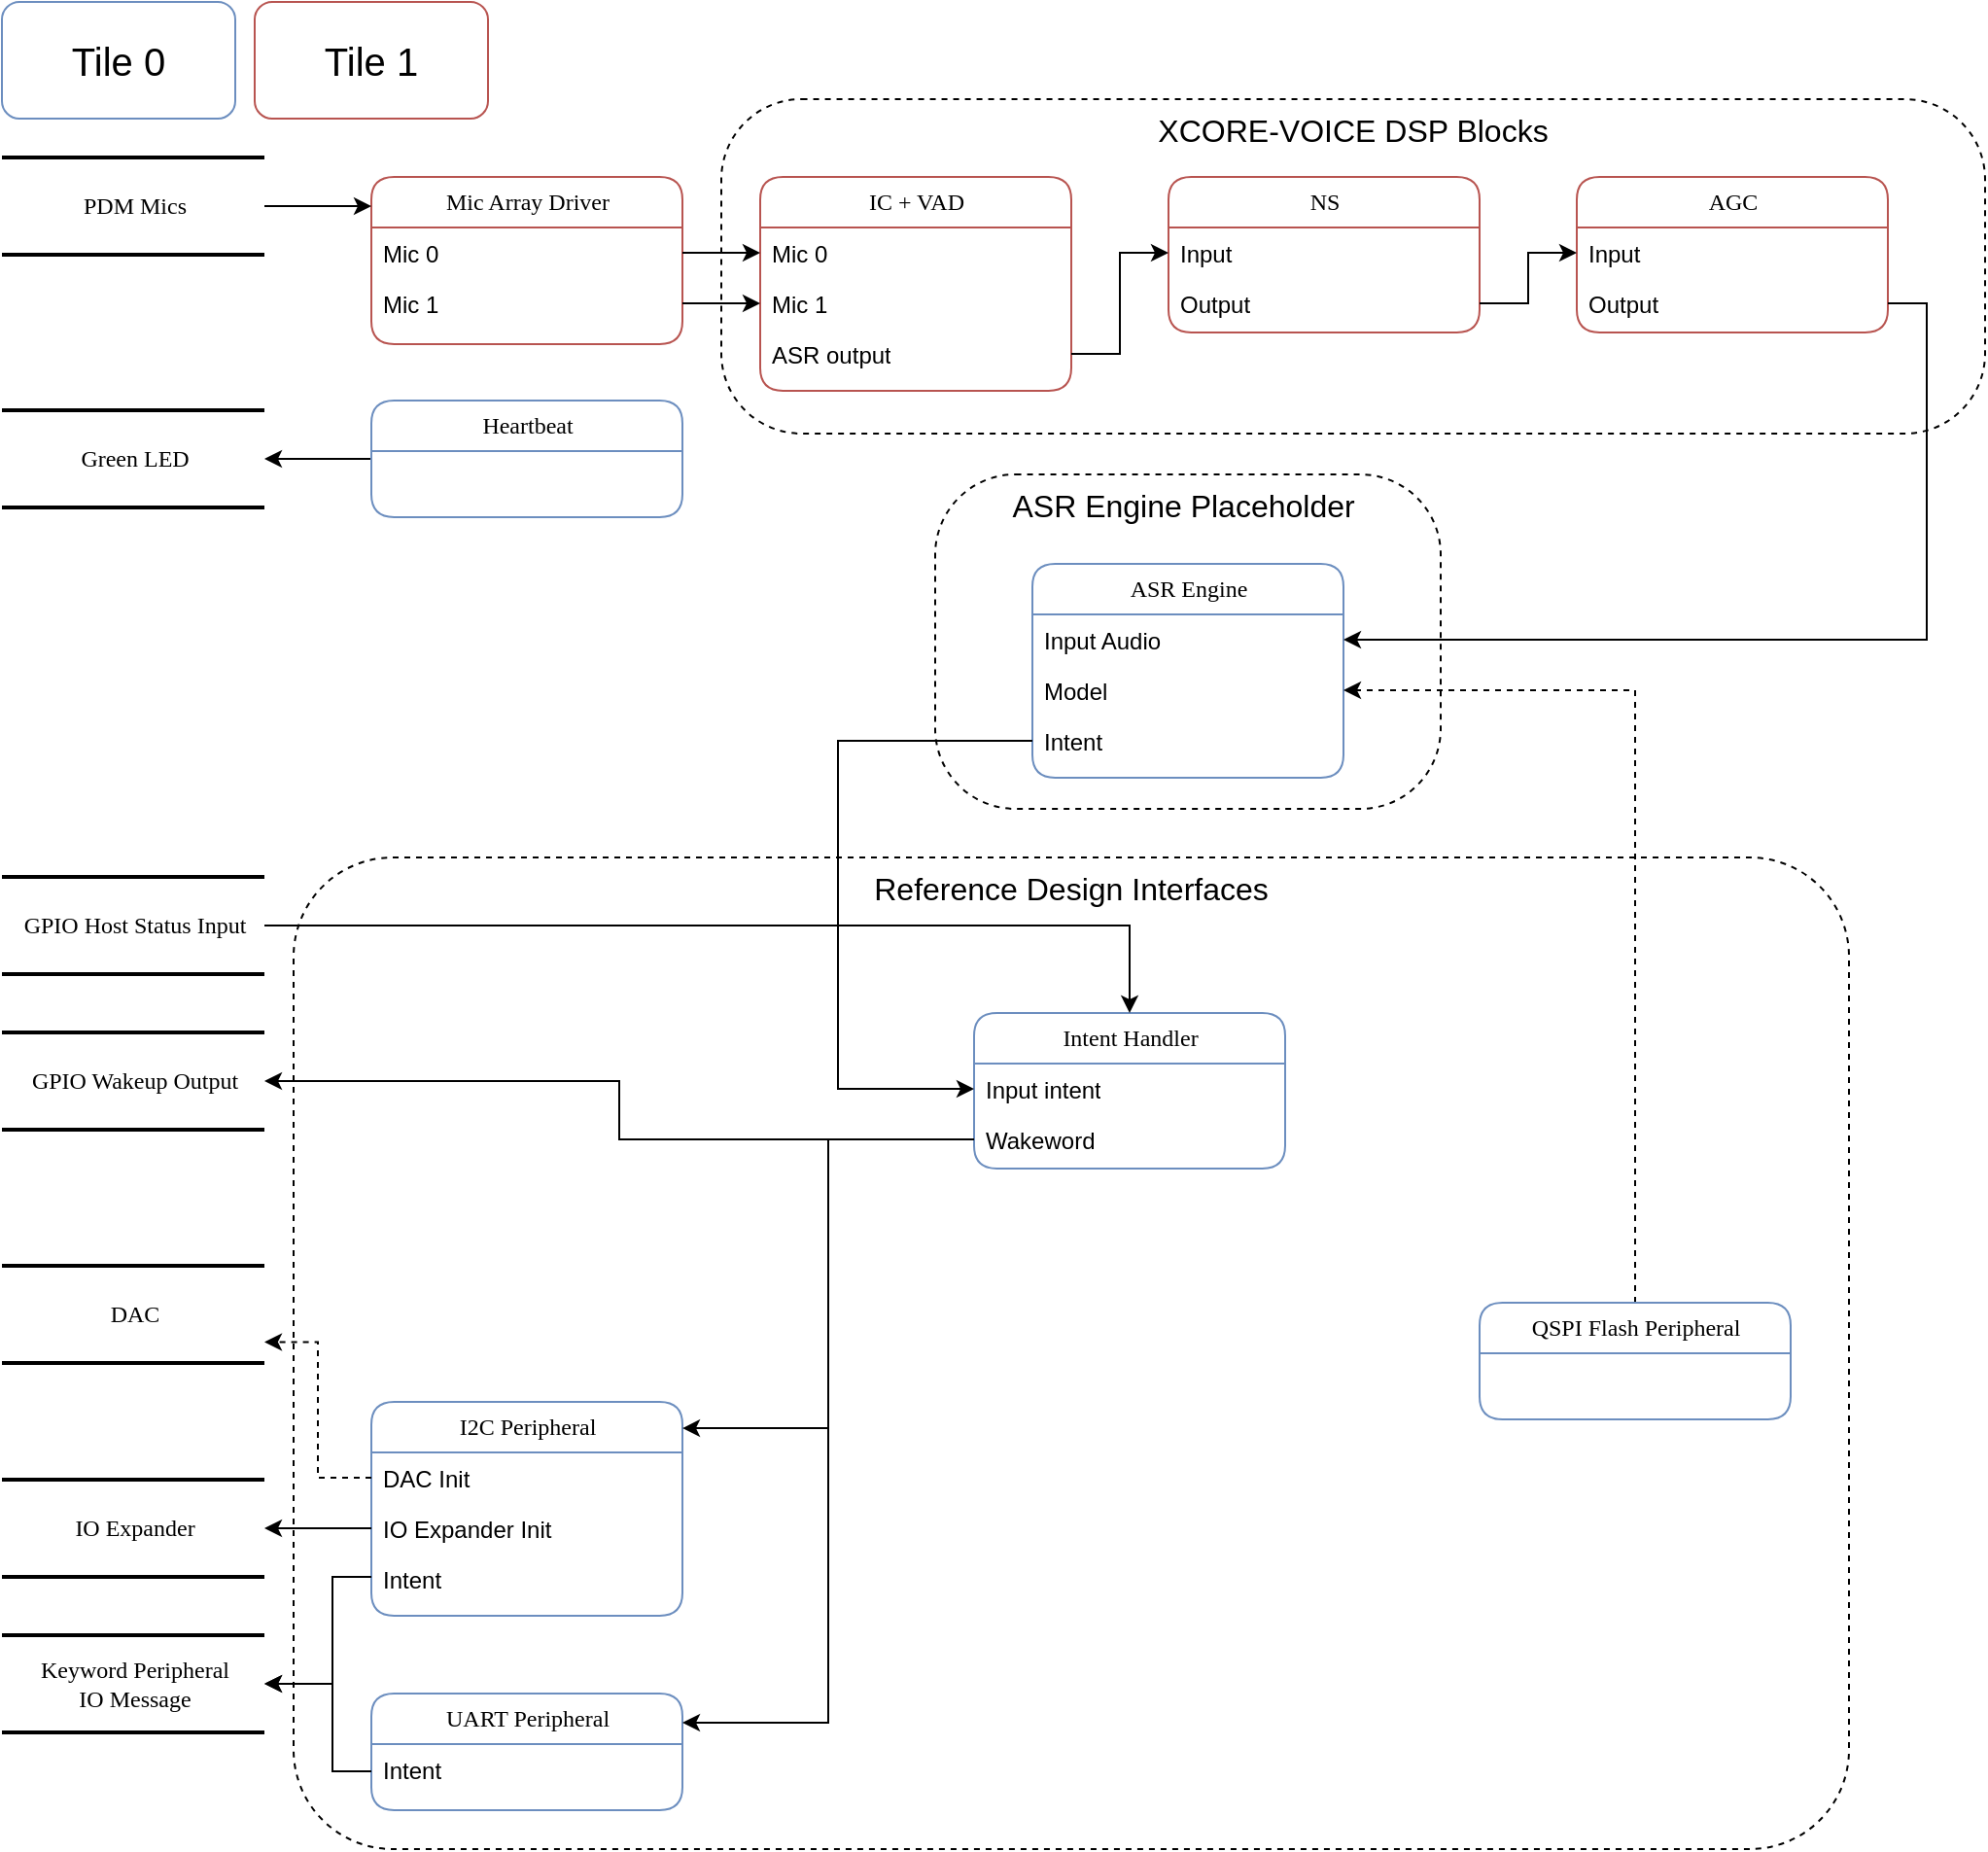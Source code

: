 <mxfile>
    <diagram name="Page-1" id="5d7acffa-a066-3a61-03fe-96351882024d">
        <mxGraphModel dx="2093" dy="1187" grid="1" gridSize="10" guides="1" tooltips="1" connect="1" arrows="1" fold="1" page="1" pageScale="1" pageWidth="1100" pageHeight="850" background="none" math="0" shadow="0">
            <root>
                <mxCell id="0"/>
                <mxCell id="1" parent="0"/>
                <mxCell id="t5zFvqTxYrGrfH3YHS5j-99" value="Reference Design Interfaces" style="rounded=1;arcSize=10;whiteSpace=wrap;html=1;align=center;dashed=1;horizontal=1;verticalAlign=top;fontSize=16;" parent="1" vertex="1">
                    <mxGeometry x="210" y="450" width="800" height="510" as="geometry"/>
                </mxCell>
                <mxCell id="t5zFvqTxYrGrfH3YHS5j-69" value="ASR Engine Placeholder&amp;nbsp;" style="rounded=1;arcSize=24;whiteSpace=wrap;html=1;align=center;dashed=1;horizontal=1;verticalAlign=top;fontSize=16;" parent="1" vertex="1">
                    <mxGeometry x="540" y="253" width="260" height="172" as="geometry"/>
                </mxCell>
                <mxCell id="t5zFvqTxYrGrfH3YHS5j-65" value="XCORE-VOICE DSP Blocks" style="rounded=1;arcSize=24;whiteSpace=wrap;html=1;align=center;dashed=1;horizontal=1;verticalAlign=top;fontSize=16;" parent="1" vertex="1">
                    <mxGeometry x="430" y="60" width="650" height="172" as="geometry"/>
                </mxCell>
                <mxCell id="21ea969265ad0168-6" value="IC + VAD" style="swimlane;html=1;fontStyle=0;childLayout=stackLayout;horizontal=1;startSize=26;fillColor=none;horizontalStack=0;resizeParent=1;resizeLast=0;collapsible=1;marginBottom=0;swimlaneFillColor=none;align=center;rounded=1;shadow=0;comic=0;labelBackgroundColor=none;strokeWidth=1;fontFamily=Verdana;fontSize=12;strokeColor=#b85450;" parent="1" vertex="1">
                    <mxGeometry x="450" y="100" width="160" height="110" as="geometry"/>
                </mxCell>
                <mxCell id="21ea969265ad0168-7" value="Mic 0" style="text;html=1;strokeColor=none;fillColor=none;spacingLeft=4;spacingRight=4;whiteSpace=wrap;overflow=hidden;rotatable=0;points=[[0,0.5],[1,0.5]];portConstraint=eastwest;" parent="21ea969265ad0168-6" vertex="1">
                    <mxGeometry y="26" width="160" height="26" as="geometry"/>
                </mxCell>
                <mxCell id="21ea969265ad0168-8" value="Mic 1" style="text;html=1;strokeColor=none;fillColor=none;spacingLeft=4;spacingRight=4;whiteSpace=wrap;overflow=hidden;rotatable=0;points=[[0,0.5],[1,0.5]];portConstraint=eastwest;" parent="21ea969265ad0168-6" vertex="1">
                    <mxGeometry y="52" width="160" height="26" as="geometry"/>
                </mxCell>
                <mxCell id="21ea969265ad0168-9" value="ASR output" style="text;html=1;strokeColor=none;fillColor=none;spacingLeft=4;spacingRight=4;whiteSpace=wrap;overflow=hidden;rotatable=0;points=[[0,0.5],[1,0.5]];portConstraint=eastwest;" parent="21ea969265ad0168-6" vertex="1">
                    <mxGeometry y="78" width="160" height="26" as="geometry"/>
                </mxCell>
                <mxCell id="21ea969265ad0168-10" value="Mic Array Driver" style="swimlane;html=1;fontStyle=0;childLayout=stackLayout;horizontal=1;startSize=26;fillColor=none;horizontalStack=0;resizeParent=1;resizeLast=0;collapsible=1;marginBottom=0;swimlaneFillColor=none;align=center;rounded=1;shadow=0;comic=0;labelBackgroundColor=none;strokeWidth=1;fontFamily=Verdana;fontSize=12;strokeColor=#b85450;" parent="1" vertex="1">
                    <mxGeometry x="250" y="100" width="160" height="86" as="geometry"/>
                </mxCell>
                <mxCell id="21ea969265ad0168-11" value="Mic 0" style="text;html=1;strokeColor=none;fillColor=none;spacingLeft=4;spacingRight=4;whiteSpace=wrap;overflow=hidden;rotatable=0;points=[[0,0.5],[1,0.5]];portConstraint=eastwest;" parent="21ea969265ad0168-10" vertex="1">
                    <mxGeometry y="26" width="160" height="26" as="geometry"/>
                </mxCell>
                <mxCell id="t5zFvqTxYrGrfH3YHS5j-6" value="Mic 1" style="text;html=1;strokeColor=none;fillColor=none;spacingLeft=4;spacingRight=4;whiteSpace=wrap;overflow=hidden;rotatable=0;points=[[0,0.5],[1,0.5]];portConstraint=eastwest;" parent="21ea969265ad0168-10" vertex="1">
                    <mxGeometry y="52" width="160" height="26" as="geometry"/>
                </mxCell>
                <mxCell id="t5zFvqTxYrGrfH3YHS5j-15" value="" style="edgeStyle=orthogonalEdgeStyle;rounded=0;orthogonalLoop=1;jettySize=auto;html=1;" parent="1" source="t5zFvqTxYrGrfH3YHS5j-8" edge="1">
                    <mxGeometry relative="1" as="geometry">
                        <mxPoint x="250" y="115" as="targetPoint"/>
                    </mxGeometry>
                </mxCell>
                <mxCell id="t5zFvqTxYrGrfH3YHS5j-8" value="PDM Mics" style="html=1;rounded=0;shadow=0;comic=0;labelBackgroundColor=none;strokeWidth=2;fontFamily=Verdana;fontSize=12;align=center;shape=mxgraph.ios7ui.horLines;" parent="1" vertex="1">
                    <mxGeometry x="60" y="90" width="135" height="50" as="geometry"/>
                </mxCell>
                <mxCell id="t5zFvqTxYrGrfH3YHS5j-16" value="NS" style="swimlane;html=1;fontStyle=0;childLayout=stackLayout;horizontal=1;startSize=26;fillColor=none;horizontalStack=0;resizeParent=1;resizeLast=0;collapsible=1;marginBottom=0;swimlaneFillColor=none;align=center;rounded=1;shadow=0;comic=0;labelBackgroundColor=none;strokeWidth=1;fontFamily=Verdana;fontSize=12;strokeColor=#b85450;" parent="1" vertex="1">
                    <mxGeometry x="660" y="100" width="160" height="80" as="geometry"/>
                </mxCell>
                <mxCell id="t5zFvqTxYrGrfH3YHS5j-17" value="Input" style="text;html=1;strokeColor=none;fillColor=none;spacingLeft=4;spacingRight=4;whiteSpace=wrap;overflow=hidden;rotatable=0;points=[[0,0.5],[1,0.5]];portConstraint=eastwest;" parent="t5zFvqTxYrGrfH3YHS5j-16" vertex="1">
                    <mxGeometry y="26" width="160" height="26" as="geometry"/>
                </mxCell>
                <mxCell id="t5zFvqTxYrGrfH3YHS5j-18" value="Output" style="text;html=1;strokeColor=none;fillColor=none;spacingLeft=4;spacingRight=4;whiteSpace=wrap;overflow=hidden;rotatable=0;points=[[0,0.5],[1,0.5]];portConstraint=eastwest;" parent="t5zFvqTxYrGrfH3YHS5j-16" vertex="1">
                    <mxGeometry y="52" width="160" height="26" as="geometry"/>
                </mxCell>
                <mxCell id="t5zFvqTxYrGrfH3YHS5j-20" value="AGC" style="swimlane;html=1;fontStyle=0;childLayout=stackLayout;horizontal=1;startSize=26;fillColor=none;horizontalStack=0;resizeParent=1;resizeLast=0;collapsible=1;marginBottom=0;swimlaneFillColor=none;align=center;rounded=1;shadow=0;comic=0;labelBackgroundColor=none;strokeWidth=1;fontFamily=Verdana;fontSize=12;strokeColor=#b85450;" parent="1" vertex="1">
                    <mxGeometry x="870" y="100" width="160" height="80" as="geometry"/>
                </mxCell>
                <mxCell id="t5zFvqTxYrGrfH3YHS5j-21" value="Input" style="text;html=1;strokeColor=none;fillColor=none;spacingLeft=4;spacingRight=4;whiteSpace=wrap;overflow=hidden;rotatable=0;points=[[0,0.5],[1,0.5]];portConstraint=eastwest;" parent="t5zFvqTxYrGrfH3YHS5j-20" vertex="1">
                    <mxGeometry y="26" width="160" height="26" as="geometry"/>
                </mxCell>
                <mxCell id="t5zFvqTxYrGrfH3YHS5j-22" value="Output" style="text;html=1;strokeColor=none;fillColor=none;spacingLeft=4;spacingRight=4;whiteSpace=wrap;overflow=hidden;rotatable=0;points=[[0,0.5],[1,0.5]];portConstraint=eastwest;" parent="t5zFvqTxYrGrfH3YHS5j-20" vertex="1">
                    <mxGeometry y="52" width="160" height="26" as="geometry"/>
                </mxCell>
                <mxCell id="t5zFvqTxYrGrfH3YHS5j-23" value="ASR Engine" style="swimlane;html=1;fontStyle=0;childLayout=stackLayout;horizontal=1;startSize=26;fillColor=none;horizontalStack=0;resizeParent=1;resizeLast=0;collapsible=1;marginBottom=0;swimlaneFillColor=none;align=center;rounded=1;shadow=0;comic=0;labelBackgroundColor=none;strokeWidth=1;fontFamily=Verdana;fontSize=12;strokeColor=#6c8ebf;" parent="1" vertex="1">
                    <mxGeometry x="590" y="299" width="160" height="110" as="geometry"/>
                </mxCell>
                <mxCell id="t5zFvqTxYrGrfH3YHS5j-24" value="Input Audio" style="text;html=1;strokeColor=none;fillColor=none;spacingLeft=4;spacingRight=4;whiteSpace=wrap;overflow=hidden;rotatable=0;points=[[0,0.5],[1,0.5]];portConstraint=eastwest;" parent="t5zFvqTxYrGrfH3YHS5j-23" vertex="1">
                    <mxGeometry y="26" width="160" height="26" as="geometry"/>
                </mxCell>
                <mxCell id="t5zFvqTxYrGrfH3YHS5j-25" value="Model" style="text;html=1;strokeColor=none;fillColor=none;spacingLeft=4;spacingRight=4;whiteSpace=wrap;overflow=hidden;rotatable=0;points=[[0,0.5],[1,0.5]];portConstraint=eastwest;" parent="t5zFvqTxYrGrfH3YHS5j-23" vertex="1">
                    <mxGeometry y="52" width="160" height="26" as="geometry"/>
                </mxCell>
                <mxCell id="t5zFvqTxYrGrfH3YHS5j-71" value="Intent" style="text;html=1;strokeColor=none;fillColor=none;spacingLeft=4;spacingRight=4;whiteSpace=wrap;overflow=hidden;rotatable=0;points=[[0,0.5],[1,0.5]];portConstraint=eastwest;" parent="t5zFvqTxYrGrfH3YHS5j-23" vertex="1">
                    <mxGeometry y="78" width="160" height="26" as="geometry"/>
                </mxCell>
                <mxCell id="t5zFvqTxYrGrfH3YHS5j-26" value="" style="edgeStyle=orthogonalEdgeStyle;rounded=0;orthogonalLoop=1;jettySize=auto;html=1;" parent="1" source="21ea969265ad0168-11" target="21ea969265ad0168-7" edge="1">
                    <mxGeometry relative="1" as="geometry"/>
                </mxCell>
                <mxCell id="t5zFvqTxYrGrfH3YHS5j-27" value="" style="edgeStyle=orthogonalEdgeStyle;rounded=0;orthogonalLoop=1;jettySize=auto;html=1;entryX=0;entryY=0.5;entryDx=0;entryDy=0;" parent="1" source="t5zFvqTxYrGrfH3YHS5j-6" target="21ea969265ad0168-8" edge="1">
                    <mxGeometry relative="1" as="geometry"/>
                </mxCell>
                <mxCell id="t5zFvqTxYrGrfH3YHS5j-28" value="" style="edgeStyle=orthogonalEdgeStyle;rounded=0;orthogonalLoop=1;jettySize=auto;html=1;entryX=0;entryY=0.5;entryDx=0;entryDy=0;" parent="1" source="21ea969265ad0168-9" target="t5zFvqTxYrGrfH3YHS5j-17" edge="1">
                    <mxGeometry relative="1" as="geometry"/>
                </mxCell>
                <mxCell id="t5zFvqTxYrGrfH3YHS5j-29" value="" style="edgeStyle=orthogonalEdgeStyle;rounded=0;orthogonalLoop=1;jettySize=auto;html=1;entryX=0;entryY=0.5;entryDx=0;entryDy=0;" parent="1" source="t5zFvqTxYrGrfH3YHS5j-18" target="t5zFvqTxYrGrfH3YHS5j-21" edge="1">
                    <mxGeometry relative="1" as="geometry"/>
                </mxCell>
                <mxCell id="t5zFvqTxYrGrfH3YHS5j-33" value="" style="edgeStyle=orthogonalEdgeStyle;rounded=0;orthogonalLoop=1;jettySize=auto;html=1;entryX=1;entryY=0.5;entryDx=0;entryDy=0;exitX=1;exitY=0.5;exitDx=0;exitDy=0;" parent="1" source="t5zFvqTxYrGrfH3YHS5j-22" target="t5zFvqTxYrGrfH3YHS5j-24" edge="1">
                    <mxGeometry relative="1" as="geometry">
                        <mxPoint x="990" y="226" as="sourcePoint"/>
                        <mxPoint x="1040" y="200" as="targetPoint"/>
                    </mxGeometry>
                </mxCell>
                <mxCell id="t5zFvqTxYrGrfH3YHS5j-39" value="" style="edgeStyle=orthogonalEdgeStyle;rounded=0;orthogonalLoop=1;jettySize=auto;html=1;" parent="1" source="t5zFvqTxYrGrfH3YHS5j-35" target="t5zFvqTxYrGrfH3YHS5j-38" edge="1">
                    <mxGeometry relative="1" as="geometry"/>
                </mxCell>
                <mxCell id="t5zFvqTxYrGrfH3YHS5j-35" value="Heartbeat" style="swimlane;html=1;fontStyle=0;childLayout=stackLayout;horizontal=1;startSize=26;fillColor=none;horizontalStack=0;resizeParent=1;resizeLast=0;collapsible=1;marginBottom=0;swimlaneFillColor=none;align=center;rounded=1;shadow=0;comic=0;labelBackgroundColor=none;strokeWidth=1;fontFamily=Verdana;fontSize=12;strokeColor=#6c8ebf;" parent="1" vertex="1">
                    <mxGeometry x="250" y="215" width="160" height="60" as="geometry"/>
                </mxCell>
                <mxCell id="t5zFvqTxYrGrfH3YHS5j-38" value="Green LED" style="html=1;rounded=0;shadow=0;comic=0;labelBackgroundColor=none;strokeWidth=2;fontFamily=Verdana;fontSize=12;align=center;shape=mxgraph.ios7ui.horLines;" parent="1" vertex="1">
                    <mxGeometry x="60" y="220" width="135" height="50" as="geometry"/>
                </mxCell>
                <mxCell id="t5zFvqTxYrGrfH3YHS5j-41" value="UART Peripheral" style="swimlane;html=1;fontStyle=0;childLayout=stackLayout;horizontal=1;startSize=26;fillColor=none;horizontalStack=0;resizeParent=1;resizeLast=0;collapsible=1;marginBottom=0;swimlaneFillColor=none;align=center;rounded=1;shadow=0;comic=0;labelBackgroundColor=none;strokeWidth=1;fontFamily=Verdana;fontSize=12;strokeColor=#6c8ebf;" parent="1" vertex="1">
                    <mxGeometry x="250" y="880" width="160" height="60" as="geometry"/>
                </mxCell>
                <mxCell id="t5zFvqTxYrGrfH3YHS5j-57" value="Intent" style="text;html=1;strokeColor=none;fillColor=none;spacingLeft=4;spacingRight=4;whiteSpace=wrap;overflow=hidden;rotatable=0;points=[[0,0.5],[1,0.5]];portConstraint=eastwest;" parent="t5zFvqTxYrGrfH3YHS5j-41" vertex="1">
                    <mxGeometry y="26" width="160" height="26" as="geometry"/>
                </mxCell>
                <mxCell id="t5zFvqTxYrGrfH3YHS5j-96" style="edgeStyle=orthogonalEdgeStyle;rounded=0;orthogonalLoop=1;jettySize=auto;html=1;entryX=1;entryY=0.5;entryDx=0;entryDy=0;fontSize=16;dashed=1;" parent="1" source="t5zFvqTxYrGrfH3YHS5j-43" target="t5zFvqTxYrGrfH3YHS5j-25" edge="1">
                    <mxGeometry relative="1" as="geometry"/>
                </mxCell>
                <mxCell id="t5zFvqTxYrGrfH3YHS5j-43" value="QSPI Flash Peripheral" style="swimlane;html=1;fontStyle=0;childLayout=stackLayout;horizontal=1;startSize=26;fillColor=none;horizontalStack=0;resizeParent=1;resizeLast=0;collapsible=1;marginBottom=0;swimlaneFillColor=none;align=center;rounded=1;shadow=0;comic=0;labelBackgroundColor=none;strokeWidth=1;fontFamily=Verdana;fontSize=12;strokeColor=#6c8ebf;" parent="1" vertex="1">
                    <mxGeometry x="820" y="679" width="160" height="60" as="geometry"/>
                </mxCell>
                <mxCell id="t5zFvqTxYrGrfH3YHS5j-44" value="DAC" style="html=1;rounded=0;shadow=0;comic=0;labelBackgroundColor=none;strokeWidth=2;fontFamily=Verdana;fontSize=12;align=center;shape=mxgraph.ios7ui.horLines;" parent="1" vertex="1">
                    <mxGeometry x="60" y="660" width="135" height="50" as="geometry"/>
                </mxCell>
                <mxCell id="t5zFvqTxYrGrfH3YHS5j-46" value="Keyword Peripheral &lt;br&gt;IO Message" style="html=1;rounded=0;shadow=0;comic=0;labelBackgroundColor=none;strokeWidth=2;fontFamily=Verdana;fontSize=12;align=center;shape=mxgraph.ios7ui.horLines;" parent="1" vertex="1">
                    <mxGeometry x="60" y="850" width="135" height="50" as="geometry"/>
                </mxCell>
                <mxCell id="t5zFvqTxYrGrfH3YHS5j-48" value="I2C Peripheral" style="swimlane;html=1;fontStyle=0;childLayout=stackLayout;horizontal=1;startSize=26;fillColor=none;horizontalStack=0;resizeParent=1;resizeLast=0;collapsible=1;marginBottom=0;swimlaneFillColor=none;align=center;rounded=1;shadow=0;comic=0;labelBackgroundColor=none;strokeWidth=1;fontFamily=Verdana;fontSize=12;strokeColor=#6c8ebf;" parent="1" vertex="1">
                    <mxGeometry x="250" y="730" width="160" height="110" as="geometry"/>
                </mxCell>
                <mxCell id="t5zFvqTxYrGrfH3YHS5j-49" value="DAC Init" style="text;html=1;strokeColor=none;fillColor=none;spacingLeft=4;spacingRight=4;whiteSpace=wrap;overflow=hidden;rotatable=0;points=[[0,0.5],[1,0.5]];portConstraint=eastwest;" parent="t5zFvqTxYrGrfH3YHS5j-48" vertex="1">
                    <mxGeometry y="26" width="160" height="26" as="geometry"/>
                </mxCell>
                <mxCell id="t5zFvqTxYrGrfH3YHS5j-50" value="IO Expander Init" style="text;html=1;strokeColor=none;fillColor=none;spacingLeft=4;spacingRight=4;whiteSpace=wrap;overflow=hidden;rotatable=0;points=[[0,0.5],[1,0.5]];portConstraint=eastwest;" parent="t5zFvqTxYrGrfH3YHS5j-48" vertex="1">
                    <mxGeometry y="52" width="160" height="26" as="geometry"/>
                </mxCell>
                <mxCell id="t5zFvqTxYrGrfH3YHS5j-56" value="Intent" style="text;html=1;strokeColor=none;fillColor=none;spacingLeft=4;spacingRight=4;whiteSpace=wrap;overflow=hidden;rotatable=0;points=[[0,0.5],[1,0.5]];portConstraint=eastwest;" parent="t5zFvqTxYrGrfH3YHS5j-48" vertex="1">
                    <mxGeometry y="78" width="160" height="26" as="geometry"/>
                </mxCell>
                <mxCell id="t5zFvqTxYrGrfH3YHS5j-58" value="Intent Handler" style="swimlane;html=1;fontStyle=0;childLayout=stackLayout;horizontal=1;startSize=26;fillColor=none;horizontalStack=0;resizeParent=1;resizeLast=0;collapsible=1;marginBottom=0;swimlaneFillColor=none;align=center;rounded=1;shadow=0;comic=0;labelBackgroundColor=none;strokeWidth=1;fontFamily=Verdana;fontSize=12;strokeColor=#6c8ebf;" parent="1" vertex="1">
                    <mxGeometry x="560" y="530" width="160" height="80" as="geometry"/>
                </mxCell>
                <mxCell id="t5zFvqTxYrGrfH3YHS5j-59" value="Input intent" style="text;html=1;strokeColor=none;fillColor=none;spacingLeft=4;spacingRight=4;whiteSpace=wrap;overflow=hidden;rotatable=0;points=[[0,0.5],[1,0.5]];portConstraint=eastwest;" parent="t5zFvqTxYrGrfH3YHS5j-58" vertex="1">
                    <mxGeometry y="26" width="160" height="26" as="geometry"/>
                </mxCell>
                <mxCell id="t5zFvqTxYrGrfH3YHS5j-60" value="Wakeword" style="text;html=1;strokeColor=none;fillColor=none;spacingLeft=4;spacingRight=4;whiteSpace=wrap;overflow=hidden;rotatable=0;points=[[0,0.5],[1,0.5]];portConstraint=eastwest;" parent="t5zFvqTxYrGrfH3YHS5j-58" vertex="1">
                    <mxGeometry y="52" width="160" height="26" as="geometry"/>
                </mxCell>
                <mxCell id="t5zFvqTxYrGrfH3YHS5j-63" style="edgeStyle=orthogonalEdgeStyle;rounded=0;orthogonalLoop=1;jettySize=auto;html=1;entryX=0;entryY=0.5;entryDx=0;entryDy=0;exitX=0;exitY=0.5;exitDx=0;exitDy=0;" parent="1" source="t5zFvqTxYrGrfH3YHS5j-71" target="t5zFvqTxYrGrfH3YHS5j-59" edge="1">
                    <mxGeometry relative="1" as="geometry">
                        <mxPoint x="640" y="450" as="targetPoint"/>
                        <Array as="points">
                            <mxPoint x="490" y="390"/>
                            <mxPoint x="490" y="569"/>
                        </Array>
                    </mxGeometry>
                </mxCell>
                <mxCell id="t5zFvqTxYrGrfH3YHS5j-75" value="IO Expander" style="html=1;rounded=0;shadow=0;comic=0;labelBackgroundColor=none;strokeWidth=2;fontFamily=Verdana;fontSize=12;align=center;shape=mxgraph.ios7ui.horLines;" parent="1" vertex="1">
                    <mxGeometry x="60" y="770" width="135" height="50" as="geometry"/>
                </mxCell>
                <mxCell id="t5zFvqTxYrGrfH3YHS5j-77" style="edgeStyle=orthogonalEdgeStyle;rounded=0;orthogonalLoop=1;jettySize=auto;html=1;fontSize=16;" parent="1" source="t5zFvqTxYrGrfH3YHS5j-56" target="t5zFvqTxYrGrfH3YHS5j-46" edge="1">
                    <mxGeometry relative="1" as="geometry">
                        <Array as="points">
                            <mxPoint x="230" y="820"/>
                            <mxPoint x="230" y="875"/>
                        </Array>
                    </mxGeometry>
                </mxCell>
                <mxCell id="t5zFvqTxYrGrfH3YHS5j-79" style="edgeStyle=orthogonalEdgeStyle;rounded=0;orthogonalLoop=1;jettySize=auto;html=1;fontSize=16;" parent="1" source="t5zFvqTxYrGrfH3YHS5j-57" target="t5zFvqTxYrGrfH3YHS5j-46" edge="1">
                    <mxGeometry relative="1" as="geometry">
                        <mxPoint x="200" y="889" as="targetPoint"/>
                        <Array as="points">
                            <mxPoint x="230" y="920"/>
                            <mxPoint x="230" y="875"/>
                        </Array>
                    </mxGeometry>
                </mxCell>
                <mxCell id="t5zFvqTxYrGrfH3YHS5j-80" style="edgeStyle=orthogonalEdgeStyle;rounded=0;orthogonalLoop=1;jettySize=auto;html=1;fontSize=16;" parent="1" source="t5zFvqTxYrGrfH3YHS5j-50" target="t5zFvqTxYrGrfH3YHS5j-75" edge="1">
                    <mxGeometry relative="1" as="geometry"/>
                </mxCell>
                <mxCell id="t5zFvqTxYrGrfH3YHS5j-81" style="edgeStyle=orthogonalEdgeStyle;rounded=0;orthogonalLoop=1;jettySize=auto;html=1;entryX=1;entryY=0.784;entryDx=0;entryDy=0;entryPerimeter=0;fontSize=16;dashed=1;" parent="1" source="t5zFvqTxYrGrfH3YHS5j-49" target="t5zFvqTxYrGrfH3YHS5j-44" edge="1">
                    <mxGeometry relative="1" as="geometry"/>
                </mxCell>
                <mxCell id="t5zFvqTxYrGrfH3YHS5j-82" value="GPIO Wakeup Output" style="html=1;rounded=0;shadow=0;comic=0;labelBackgroundColor=none;strokeWidth=2;fontFamily=Verdana;fontSize=12;align=center;shape=mxgraph.ios7ui.horLines;" parent="1" vertex="1">
                    <mxGeometry x="60" y="540" width="135" height="50" as="geometry"/>
                </mxCell>
                <mxCell id="t5zFvqTxYrGrfH3YHS5j-93" style="edgeStyle=orthogonalEdgeStyle;rounded=0;orthogonalLoop=1;jettySize=auto;html=1;entryX=0.5;entryY=0;entryDx=0;entryDy=0;fontSize=16;" parent="1" source="t5zFvqTxYrGrfH3YHS5j-83" target="t5zFvqTxYrGrfH3YHS5j-58" edge="1">
                    <mxGeometry relative="1" as="geometry"/>
                </mxCell>
                <mxCell id="t5zFvqTxYrGrfH3YHS5j-83" value="GPIO Host Status Input" style="html=1;rounded=0;shadow=0;comic=0;labelBackgroundColor=none;strokeWidth=2;fontFamily=Verdana;fontSize=12;align=center;shape=mxgraph.ios7ui.horLines;" parent="1" vertex="1">
                    <mxGeometry x="60" y="460" width="135" height="50" as="geometry"/>
                </mxCell>
                <mxCell id="t5zFvqTxYrGrfH3YHS5j-91" style="edgeStyle=orthogonalEdgeStyle;rounded=0;orthogonalLoop=1;jettySize=auto;html=1;entryX=1;entryY=0.123;entryDx=0;entryDy=0;entryPerimeter=0;fontSize=16;" parent="1" source="t5zFvqTxYrGrfH3YHS5j-60" target="t5zFvqTxYrGrfH3YHS5j-48" edge="1">
                    <mxGeometry relative="1" as="geometry"/>
                </mxCell>
                <mxCell id="t5zFvqTxYrGrfH3YHS5j-92" style="edgeStyle=orthogonalEdgeStyle;rounded=0;orthogonalLoop=1;jettySize=auto;html=1;fontSize=16;" parent="1" source="t5zFvqTxYrGrfH3YHS5j-60" target="t5zFvqTxYrGrfH3YHS5j-82" edge="1">
                    <mxGeometry relative="1" as="geometry"/>
                </mxCell>
                <mxCell id="nTEOnzBcEbbtP1dxCWQs-1" value="&lt;font style=&quot;font-size: 20px;&quot;&gt;Tile 1&lt;/font&gt;" style="rounded=1;whiteSpace=wrap;html=1;fillColor=none;strokeColor=#b85450;" parent="1" vertex="1">
                    <mxGeometry x="190" y="10" width="120" height="60" as="geometry"/>
                </mxCell>
                <mxCell id="nTEOnzBcEbbtP1dxCWQs-2" value="&lt;font style=&quot;font-size: 20px;&quot;&gt;Tile 0&lt;br&gt;&lt;/font&gt;" style="rounded=1;whiteSpace=wrap;html=1;fillColor=none;strokeColor=#6c8ebf;" parent="1" vertex="1">
                    <mxGeometry x="60" y="10" width="120" height="60" as="geometry"/>
                </mxCell>
                <mxCell id="5tkIII6Xo1PpN1unlZkE-1" style="edgeStyle=orthogonalEdgeStyle;rounded=0;orthogonalLoop=1;jettySize=auto;html=1;entryX=1;entryY=0.25;entryDx=0;entryDy=0;" parent="1" source="t5zFvqTxYrGrfH3YHS5j-60" target="t5zFvqTxYrGrfH3YHS5j-41" edge="1">
                    <mxGeometry relative="1" as="geometry"/>
                </mxCell>
            </root>
        </mxGraphModel>
    </diagram>
    <diagram id="WfgidCORc7-GDsfIjNCi" name="Page-2">
        <mxGraphModel dx="1243" dy="859" grid="1" gridSize="10" guides="1" tooltips="1" connect="1" arrows="1" fold="1" page="1" pageScale="1" pageWidth="850" pageHeight="1100" math="0" shadow="0">
            <root>
                <mxCell id="hZ9x9trAxnD3nfclMyi9-0"/>
                <mxCell id="hZ9x9trAxnD3nfclMyi9-1" parent="hZ9x9trAxnD3nfclMyi9-0"/>
                <mxCell id="8o_znrg57WJRuIH5f7iA-9" value="" style="shape=umlLifeline;participant=umlActor;perimeter=lifelinePerimeter;whiteSpace=wrap;html=1;container=1;collapsible=0;recursiveResize=0;verticalAlign=top;spacingTop=36;outlineConnect=0;fillColor=none;" parent="hZ9x9trAxnD3nfclMyi9-1" vertex="1">
                    <mxGeometry x="940" y="30" width="20" height="490" as="geometry"/>
                </mxCell>
                <mxCell id="8o_znrg57WJRuIH5f7iA-10" value="Audio Pipeline" style="shape=umlLifeline;participant=umlEntity;perimeter=lifelinePerimeter;whiteSpace=wrap;html=1;container=1;collapsible=0;recursiveResize=0;verticalAlign=top;spacingTop=36;outlineConnect=0;fillColor=none;" parent="hZ9x9trAxnD3nfclMyi9-1" vertex="1">
                    <mxGeometry x="1005" y="30" width="40" height="490" as="geometry"/>
                </mxCell>
                <mxCell id="8o_znrg57WJRuIH5f7iA-14" value="" style="html=1;points=[];perimeter=orthogonalPerimeter;fillColor=none;" parent="8o_znrg57WJRuIH5f7iA-10" vertex="1">
                    <mxGeometry x="15" y="110" width="10" height="80" as="geometry"/>
                </mxCell>
                <mxCell id="8o_znrg57WJRuIH5f7iA-15" value="Speech" style="html=1;verticalAlign=bottom;startArrow=oval;endArrow=block;startSize=8;" parent="8o_znrg57WJRuIH5f7iA-10" target="8o_znrg57WJRuIH5f7iA-14" edge="1">
                    <mxGeometry relative="1" as="geometry">
                        <mxPoint x="-55" y="110" as="sourcePoint"/>
                    </mxGeometry>
                </mxCell>
                <mxCell id="8o_znrg57WJRuIH5f7iA-16" value="" style="shape=curlyBracket;whiteSpace=wrap;html=1;rounded=1;flipH=1;fillColor=none;" parent="hZ9x9trAxnD3nfclMyi9-1" vertex="1">
                    <mxGeometry x="1040" y="140" width="20" height="80" as="geometry"/>
                </mxCell>
                <mxCell id="8o_znrg57WJRuIH5f7iA-17" value="" style="curved=1;endArrow=classic;html=1;" parent="hZ9x9trAxnD3nfclMyi9-1" edge="1">
                    <mxGeometry width="50" height="50" relative="1" as="geometry">
                        <mxPoint x="1080" y="20" as="sourcePoint"/>
                        <mxPoint x="1070" y="180" as="targetPoint"/>
                        <Array as="points">
                            <mxPoint x="1080" y="120"/>
                            <mxPoint x="1110" y="150"/>
                            <mxPoint x="1090" y="180"/>
                        </Array>
                    </mxGeometry>
                </mxCell>
                <mxCell id="8o_znrg57WJRuIH5f7iA-18" value="&lt;div style=&quot;color: rgb(212 , 212 , 212) ; background-color: rgb(30 , 30 , 30) ; font-family: &amp;#34;cascadia code&amp;#34; , &amp;#34;meslolgm nf&amp;#34; , &amp;#34;consolas&amp;#34; , &amp;#34;courier new&amp;#34; , monospace , &amp;#34;consolas&amp;#34; , &amp;#34;courier new&amp;#34; , monospace ; font-size: 12px ; line-height: 16px&quot;&gt;&lt;span style=&quot;color: #569cd6&quot;&gt;appconfPOWER_FULL_HOLD_DURATION&lt;/span&gt;&lt;/div&gt;" style="edgeLabel;html=1;align=center;verticalAlign=middle;resizable=0;points=[];" parent="8o_znrg57WJRuIH5f7iA-17" vertex="1" connectable="0">
                    <mxGeometry x="-0.547" y="2" relative="1" as="geometry">
                        <mxPoint y="-55" as="offset"/>
                    </mxGeometry>
                </mxCell>
                <mxCell id="shaoNnd97Ap8vqBVmgCs-5" value="" style="edgeStyle=none;html=1;entryX=0.011;entryY=0.578;entryDx=0;entryDy=0;entryPerimeter=0;" parent="hZ9x9trAxnD3nfclMyi9-1" target="shaoNnd97Ap8vqBVmgCs-3" edge="1">
                    <mxGeometry relative="1" as="geometry">
                        <mxPoint x="1290" y="149" as="sourcePoint"/>
                    </mxGeometry>
                </mxCell>
                <mxCell id="shaoNnd97Ap8vqBVmgCs-8" value="VNR Event" style="edgeLabel;html=1;align=center;verticalAlign=middle;resizable=0;points=[];" parent="shaoNnd97Ap8vqBVmgCs-5" vertex="1" connectable="0">
                    <mxGeometry x="-0.623" y="-1" relative="1" as="geometry">
                        <mxPoint x="39" y="12" as="offset"/>
                    </mxGeometry>
                </mxCell>
                <mxCell id="shaoNnd97Ap8vqBVmgCs-0" value="Low Power" style="ellipse;whiteSpace=wrap;html=1;strokeWidth=2;fillWeight=2;hachureGap=8;fillColor=#B00909;fillStyle=hachure;sketch=1;fontStyle=1" parent="hZ9x9trAxnD3nfclMyi9-1" vertex="1">
                    <mxGeometry x="1180" y="80" width="115" height="110" as="geometry"/>
                </mxCell>
                <mxCell id="shaoNnd97Ap8vqBVmgCs-6" style="edgeStyle=none;html=1;entryX=0.934;entryY=0.267;entryDx=0;entryDy=0;exitX=0.366;exitY=0.981;exitDx=0;exitDy=0;entryPerimeter=0;exitPerimeter=0;" parent="hZ9x9trAxnD3nfclMyi9-1" source="shaoNnd97Ap8vqBVmgCs-3" target="shaoNnd97Ap8vqBVmgCs-4" edge="1">
                    <mxGeometry relative="1" as="geometry">
                        <mxPoint x="1380" y="210" as="sourcePoint"/>
                        <mxPoint x="1410" y="290" as="targetPoint"/>
                    </mxGeometry>
                </mxCell>
                <mxCell id="shaoNnd97Ap8vqBVmgCs-9" value="Wake Word&lt;br&gt;Detected" style="edgeLabel;html=1;align=center;verticalAlign=middle;resizable=0;points=[];" parent="shaoNnd97Ap8vqBVmgCs-6" vertex="1" connectable="0">
                    <mxGeometry x="-0.211" y="1" relative="1" as="geometry">
                        <mxPoint x="31" y="14" as="offset"/>
                    </mxGeometry>
                </mxCell>
                <mxCell id="shaoNnd97Ap8vqBVmgCs-11" style="edgeStyle=none;html=1;exitX=0.035;exitY=0.332;exitDx=0;exitDy=0;exitPerimeter=0;" parent="hZ9x9trAxnD3nfclMyi9-1" source="shaoNnd97Ap8vqBVmgCs-3" edge="1">
                    <mxGeometry relative="1" as="geometry">
                        <mxPoint x="1380" y="135" as="sourcePoint"/>
                        <mxPoint x="1290" y="120" as="targetPoint"/>
                    </mxGeometry>
                </mxCell>
                <mxCell id="shaoNnd97Ap8vqBVmgCs-13" value="Full Power&lt;br&gt;Timeout" style="edgeLabel;html=1;align=center;verticalAlign=middle;resizable=0;points=[];" parent="shaoNnd97Ap8vqBVmgCs-11" vertex="1" connectable="0">
                    <mxGeometry x="-0.323" y="-1" relative="1" as="geometry">
                        <mxPoint x="-15" y="-21" as="offset"/>
                    </mxGeometry>
                </mxCell>
                <mxCell id="shaoNnd97Ap8vqBVmgCs-3" value="Waiting&lt;br&gt;For &lt;br&gt;Wake Word" style="ellipse;whiteSpace=wrap;html=1;strokeWidth=2;fillWeight=2;hachureGap=8;fillColor=#009900;fillStyle=hachure;sketch=1;fontStyle=1" parent="hZ9x9trAxnD3nfclMyi9-1" vertex="1">
                    <mxGeometry x="1400" y="80" width="115" height="120" as="geometry"/>
                </mxCell>
                <mxCell id="shaoNnd97Ap8vqBVmgCs-7" style="edgeStyle=none;html=1;entryX=0.139;entryY=0.838;entryDx=0;entryDy=0;entryPerimeter=0;exitX=0.696;exitY=0.083;exitDx=0;exitDy=0;exitPerimeter=0;" parent="hZ9x9trAxnD3nfclMyi9-1" source="shaoNnd97Ap8vqBVmgCs-4" target="shaoNnd97Ap8vqBVmgCs-3" edge="1">
                    <mxGeometry relative="1" as="geometry">
                        <mxPoint x="1340" y="260" as="sourcePoint"/>
                        <mxPoint x="1360" y="200" as="targetPoint"/>
                        <Array as="points"/>
                    </mxGeometry>
                </mxCell>
                <mxCell id="shaoNnd97Ap8vqBVmgCs-10" value="Intent&lt;br&gt;Timeout" style="edgeLabel;html=1;align=center;verticalAlign=middle;resizable=0;points=[];" parent="shaoNnd97Ap8vqBVmgCs-7" vertex="1" connectable="0">
                    <mxGeometry x="0.335" y="2" relative="1" as="geometry">
                        <mxPoint x="-46" y="11" as="offset"/>
                    </mxGeometry>
                </mxCell>
                <mxCell id="shaoNnd97Ap8vqBVmgCs-4" value="Listening&lt;br&gt;For&lt;br&gt;Commands" style="ellipse;whiteSpace=wrap;html=1;strokeWidth=2;fillWeight=2;hachureGap=8;fillColor=#FF8000;fillStyle=hachure;sketch=1;fontStyle=1" parent="hZ9x9trAxnD3nfclMyi9-1" vertex="1">
                    <mxGeometry x="1250" y="260" width="115" height="120" as="geometry"/>
                </mxCell>
                <mxCell id="shaoNnd97Ap8vqBVmgCs-15" value="" style="shape=process;whiteSpace=wrap;html=1;backgroundOutline=1;fillStyle=hachure;fillColor=#FF8000;" parent="hZ9x9trAxnD3nfclMyi9-1" vertex="1">
                    <mxGeometry x="1155" y="460" width="120" height="60" as="geometry"/>
                </mxCell>
                <mxCell id="0ywq6NsOq0W1842fo3YN-0" value="Add figures for:&lt;br&gt;Ring buffer behavior&lt;br&gt;Timing behavior" style="text;html=1;align=center;verticalAlign=middle;resizable=0;points=[];autosize=1;strokeColor=none;fillColor=none;" vertex="1" parent="hZ9x9trAxnD3nfclMyi9-1">
                    <mxGeometry x="1150" y="535" width="120" height="50" as="geometry"/>
                </mxCell>
            </root>
        </mxGraphModel>
    </diagram>
</mxfile>